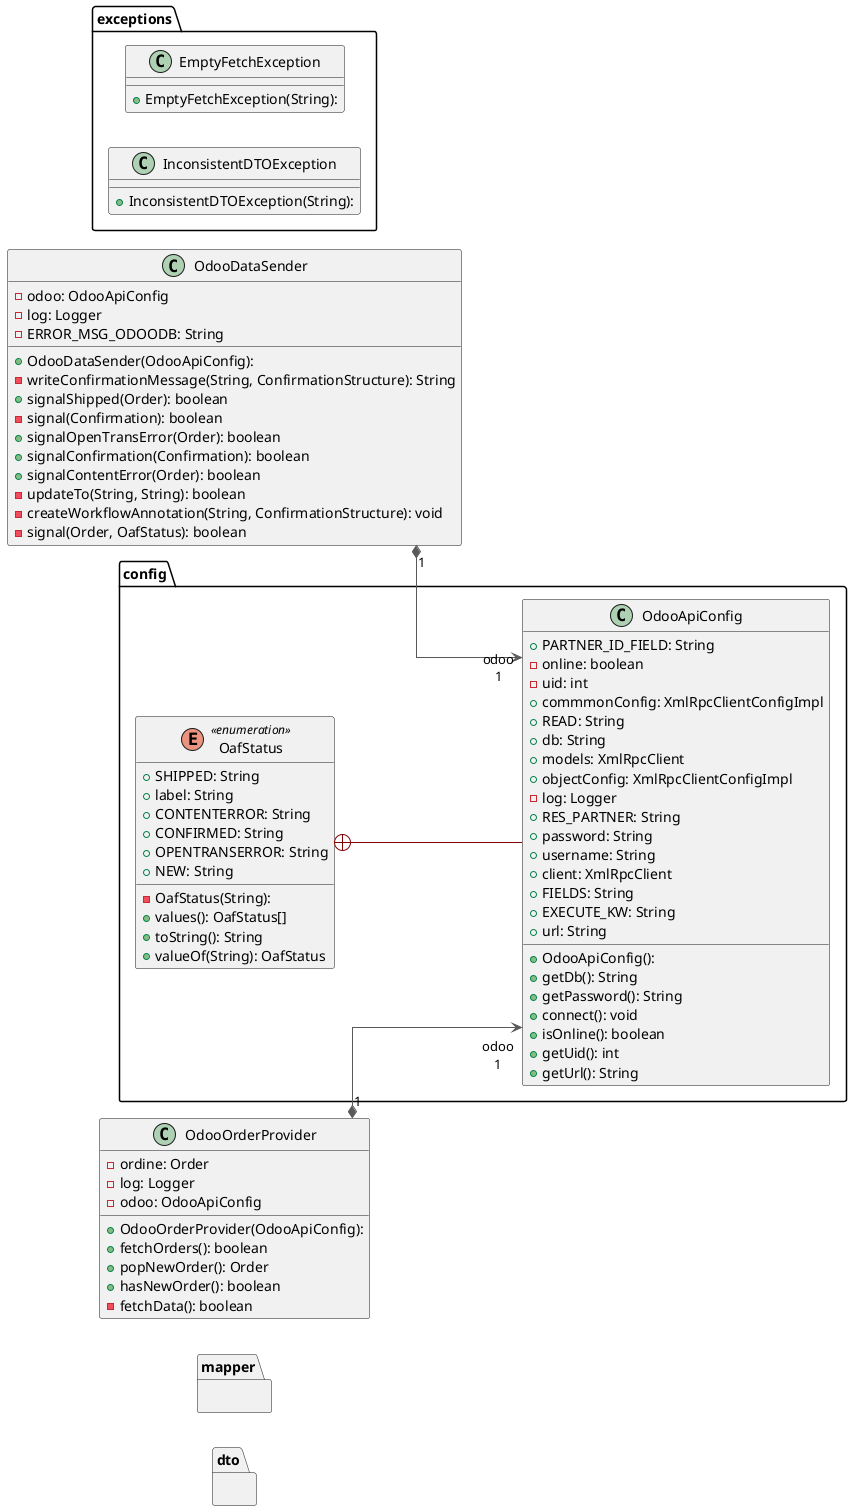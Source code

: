 @startuml

left to right direction
skinparam linetype ortho

package exceptions{
    class EmptyFetchException {
      + EmptyFetchException(String):
    }
    class InconsistentDTOException {
      + InconsistentDTOException(String):
    }
}

package config{
    enum OafStatus << enumeration >> {
      - OafStatus(String):
      + SHIPPED: String
      + label: String
      + CONTENTERROR: String
      + CONFIRMED: String
      + OPENTRANSERROR: String
      + NEW: String
      + values(): OafStatus[]
      + toString(): String
      + valueOf(String): OafStatus
    }
    class OdooApiConfig {
      + OdooApiConfig():
      + PARTNER_ID_FIELD: String
      - online: boolean
      - uid: int
      + commmonConfig: XmlRpcClientConfigImpl
      + READ: String
      + db: String
      + models: XmlRpcClient
      + objectConfig: XmlRpcClientConfigImpl
      - log: Logger
      + RES_PARTNER: String
      + password: String
      + username: String
      + client: XmlRpcClient
      + FIELDS: String
      + EXECUTE_KW: String
      + url: String
      + getDb(): String
      + getPassword(): String
      + connect(): void
      + isOnline(): boolean
      + getUid(): int
      + getUrl(): String
    }
}

class OdooDataSender {
  + OdooDataSender(OdooApiConfig):
  - odoo: OdooApiConfig
  - log: Logger
  - ERROR_MSG_ODOODB: String
  - writeConfirmationMessage(String, ConfirmationStructure): String
  + signalShipped(Order): boolean
  - signal(Confirmation): boolean
  + signalOpenTransError(Order): boolean
  + signalConfirmation(Confirmation): boolean
  + signalContentError(Order): boolean
  - updateTo(String, String): boolean
  - createWorkflowAnnotation(String, ConfirmationStructure): void
  - signal(Order, OafStatus): boolean
}
class OdooOrderProvider {
  + OdooOrderProvider(OdooApiConfig):
  - ordine: Order
  - log: Logger
  - odoo: OdooApiConfig
  + fetchOrders(): boolean
  + popNewOrder(): Order
  + hasNewOrder(): boolean
  - fetchData(): boolean
}

package dto{}
package mapper{}

OafStatus                 +-[#820000,plain]-  OdooApiConfig
OdooDataSender           "1" *-[#595959,plain]-> "odoo\n1" OdooApiConfig
OdooOrderProvider        "1" *-[#595959,plain]-> "odoo\n1" OdooApiConfig
@enduml
